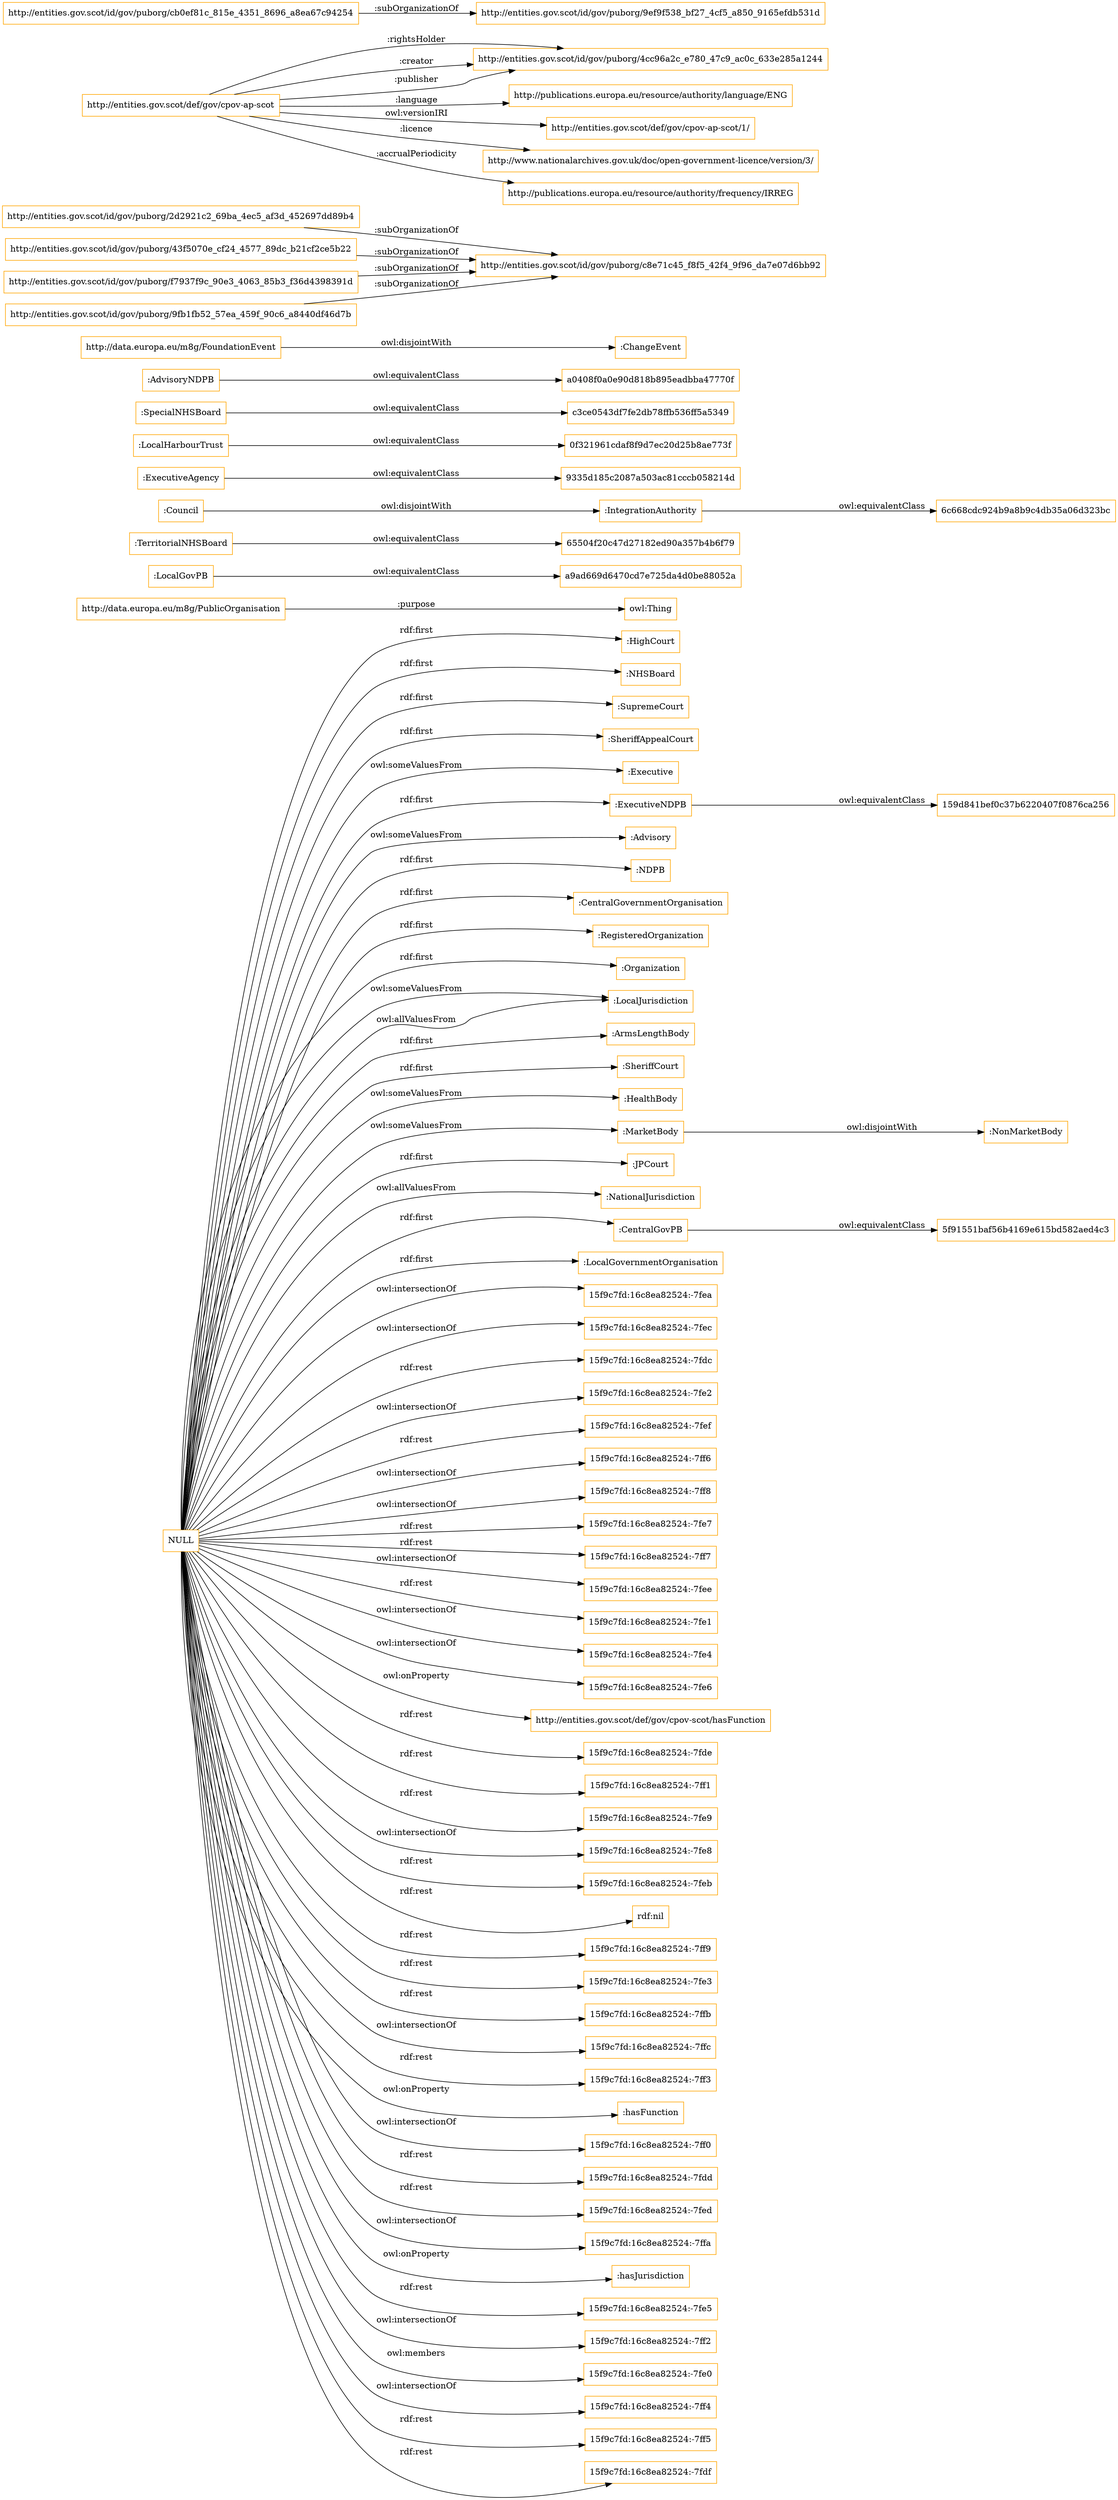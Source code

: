 digraph ar2dtool_diagram { 
rankdir=LR;
size="1501"
node [shape = rectangle, color="orange"]; ":HighCourt" ":NHSBoard" "http://data.europa.eu/m8g/PublicOrganisation" ":SupremeCourt" ":LocalGovPB" ":TerritorialNHSBoard" ":SheriffAppealCourt" ":Council" ":IntegrationAuthority" ":Executive" ":ExecutiveNDPB" "65504f20c47d27182ed90a357b4b6f79" ":Advisory" ":NDPB" ":CentralGovernmentOrganisation" ":RegisteredOrganization" "6c668cdc924b9a8b9c4db35a06d323bc" ":Organization" "5f91551baf56b4169e615bd582aed4c3" ":NonMarketBody" ":ExecutiveAgency" "159d841bef0c37b6220407f0876ca256" "a9ad669d6470cd7e725da4d0be88052a" "9335d185c2087a503ac81cccb058214d" ":LocalHarbourTrust" ":LocalJurisdiction" "c3ce0543df7fe2db78ffb536ff5a5349" "0f321961cdaf8f9d7ec20d25b8ae773f" ":ArmsLengthBody" ":SheriffCourt" "a0408f0a0e90d818b895eadbba47770f" ":HealthBody" ":AdvisoryNDPB" ":MarketBody" ":JPCourt" ":NationalJurisdiction" "http://data.europa.eu/m8g/FoundationEvent" ":ChangeEvent" ":SpecialNHSBoard" ":CentralGovPB" ":LocalGovernmentOrganisation" ; /*classes style*/
	"NULL" -> ":ArmsLengthBody" [ label = "rdf:first" ];
	"NULL" -> ":SheriffCourt" [ label = "rdf:first" ];
	"NULL" -> "15f9c7fd:16c8ea82524:-7fea" [ label = "owl:intersectionOf" ];
	"NULL" -> ":HighCourt" [ label = "rdf:first" ];
	"NULL" -> "15f9c7fd:16c8ea82524:-7fec" [ label = "owl:intersectionOf" ];
	"NULL" -> "15f9c7fd:16c8ea82524:-7fdc" [ label = "rdf:rest" ];
	"NULL" -> "15f9c7fd:16c8ea82524:-7fe2" [ label = "owl:intersectionOf" ];
	"NULL" -> "15f9c7fd:16c8ea82524:-7fef" [ label = "rdf:rest" ];
	"NULL" -> "15f9c7fd:16c8ea82524:-7ff6" [ label = "owl:intersectionOf" ];
	"NULL" -> "15f9c7fd:16c8ea82524:-7ff8" [ label = "owl:intersectionOf" ];
	"NULL" -> "15f9c7fd:16c8ea82524:-7fe7" [ label = "rdf:rest" ];
	"NULL" -> ":NHSBoard" [ label = "rdf:first" ];
	"NULL" -> "15f9c7fd:16c8ea82524:-7ff7" [ label = "rdf:rest" ];
	"NULL" -> "15f9c7fd:16c8ea82524:-7fee" [ label = "owl:intersectionOf" ];
	"NULL" -> "15f9c7fd:16c8ea82524:-7fe1" [ label = "rdf:rest" ];
	"NULL" -> "15f9c7fd:16c8ea82524:-7fe4" [ label = "owl:intersectionOf" ];
	"NULL" -> ":SheriffAppealCourt" [ label = "rdf:first" ];
	"NULL" -> "15f9c7fd:16c8ea82524:-7fe6" [ label = "owl:intersectionOf" ];
	"NULL" -> ":RegisteredOrganization" [ label = "rdf:first" ];
	"NULL" -> ":ExecutiveNDPB" [ label = "rdf:first" ];
	"NULL" -> "http://entities.gov.scot/def/gov/cpov-scot/hasFunction" [ label = "owl:onProperty" ];
	"NULL" -> "15f9c7fd:16c8ea82524:-7fde" [ label = "rdf:rest" ];
	"NULL" -> "15f9c7fd:16c8ea82524:-7ff1" [ label = "rdf:rest" ];
	"NULL" -> ":LocalJurisdiction" [ label = "owl:someValuesFrom" ];
	"NULL" -> "15f9c7fd:16c8ea82524:-7fe9" [ label = "rdf:rest" ];
	"NULL" -> ":CentralGovPB" [ label = "rdf:first" ];
	"NULL" -> "15f9c7fd:16c8ea82524:-7fe8" [ label = "owl:intersectionOf" ];
	"NULL" -> "15f9c7fd:16c8ea82524:-7feb" [ label = "rdf:rest" ];
	"NULL" -> ":LocalJurisdiction" [ label = "owl:allValuesFrom" ];
	"NULL" -> "rdf:nil" [ label = "rdf:rest" ];
	"NULL" -> "15f9c7fd:16c8ea82524:-7ff9" [ label = "rdf:rest" ];
	"NULL" -> ":SupremeCourt" [ label = "rdf:first" ];
	"NULL" -> "15f9c7fd:16c8ea82524:-7fe3" [ label = "rdf:rest" ];
	"NULL" -> "15f9c7fd:16c8ea82524:-7ffb" [ label = "rdf:rest" ];
	"NULL" -> "15f9c7fd:16c8ea82524:-7ffc" [ label = "owl:intersectionOf" ];
	"NULL" -> ":NationalJurisdiction" [ label = "owl:allValuesFrom" ];
	"NULL" -> ":CentralGovernmentOrganisation" [ label = "rdf:first" ];
	"NULL" -> "15f9c7fd:16c8ea82524:-7ff3" [ label = "rdf:rest" ];
	"NULL" -> ":hasFunction" [ label = "owl:onProperty" ];
	"NULL" -> "15f9c7fd:16c8ea82524:-7ff0" [ label = "owl:intersectionOf" ];
	"NULL" -> "15f9c7fd:16c8ea82524:-7fdd" [ label = "rdf:rest" ];
	"NULL" -> "15f9c7fd:16c8ea82524:-7fed" [ label = "rdf:rest" ];
	"NULL" -> "15f9c7fd:16c8ea82524:-7ffa" [ label = "owl:intersectionOf" ];
	"NULL" -> ":MarketBody" [ label = "owl:someValuesFrom" ];
	"NULL" -> ":hasJurisdiction" [ label = "owl:onProperty" ];
	"NULL" -> ":Executive" [ label = "owl:someValuesFrom" ];
	"NULL" -> "15f9c7fd:16c8ea82524:-7fe5" [ label = "rdf:rest" ];
	"NULL" -> ":LocalGovernmentOrganisation" [ label = "rdf:first" ];
	"NULL" -> ":HealthBody" [ label = "owl:someValuesFrom" ];
	"NULL" -> ":JPCourt" [ label = "rdf:first" ];
	"NULL" -> "15f9c7fd:16c8ea82524:-7ff2" [ label = "owl:intersectionOf" ];
	"NULL" -> "15f9c7fd:16c8ea82524:-7fe0" [ label = "owl:members" ];
	"NULL" -> "15f9c7fd:16c8ea82524:-7ff4" [ label = "owl:intersectionOf" ];
	"NULL" -> ":NDPB" [ label = "rdf:first" ];
	"NULL" -> "15f9c7fd:16c8ea82524:-7ff5" [ label = "rdf:rest" ];
	"NULL" -> ":Organization" [ label = "rdf:first" ];
	"NULL" -> ":Advisory" [ label = "owl:someValuesFrom" ];
	"NULL" -> "15f9c7fd:16c8ea82524:-7fdf" [ label = "rdf:rest" ];
	":TerritorialNHSBoard" -> "65504f20c47d27182ed90a357b4b6f79" [ label = "owl:equivalentClass" ];
	":LocalGovPB" -> "a9ad669d6470cd7e725da4d0be88052a" [ label = "owl:equivalentClass" ];
	"http://entities.gov.scot/id/gov/puborg/2d2921c2_69ba_4ec5_af3d_452697dd89b4" -> "http://entities.gov.scot/id/gov/puborg/c8e71c45_f8f5_42f4_9f96_da7e07d6bb92" [ label = ":subOrganizationOf" ];
	":SpecialNHSBoard" -> "c3ce0543df7fe2db78ffb536ff5a5349" [ label = "owl:equivalentClass" ];
	":AdvisoryNDPB" -> "a0408f0a0e90d818b895eadbba47770f" [ label = "owl:equivalentClass" ];
	":IntegrationAuthority" -> "6c668cdc924b9a8b9c4db35a06d323bc" [ label = "owl:equivalentClass" ];
	":LocalHarbourTrust" -> "0f321961cdaf8f9d7ec20d25b8ae773f" [ label = "owl:equivalentClass" ];
	"http://entities.gov.scot/id/gov/puborg/43f5070e_cf24_4577_89dc_b21cf2ce5b22" -> "http://entities.gov.scot/id/gov/puborg/c8e71c45_f8f5_42f4_9f96_da7e07d6bb92" [ label = ":subOrganizationOf" ];
	"http://entities.gov.scot/def/gov/cpov-ap-scot" -> "http://entities.gov.scot/id/gov/puborg/4cc96a2c_e780_47c9_ac0c_633e285a1244" [ label = ":rightsHolder" ];
	"http://entities.gov.scot/def/gov/cpov-ap-scot" -> "http://publications.europa.eu/resource/authority/language/ENG" [ label = ":language" ];
	"http://entities.gov.scot/def/gov/cpov-ap-scot" -> "http://entities.gov.scot/id/gov/puborg/4cc96a2c_e780_47c9_ac0c_633e285a1244" [ label = ":creator" ];
	"http://entities.gov.scot/def/gov/cpov-ap-scot" -> "http://entities.gov.scot/def/gov/cpov-ap-scot/1/" [ label = "owl:versionIRI" ];
	"http://entities.gov.scot/def/gov/cpov-ap-scot" -> "http://entities.gov.scot/id/gov/puborg/4cc96a2c_e780_47c9_ac0c_633e285a1244" [ label = ":publisher" ];
	"http://entities.gov.scot/def/gov/cpov-ap-scot" -> "http://www.nationalarchives.gov.uk/doc/open-government-licence/version/3/" [ label = ":licence" ];
	"http://entities.gov.scot/def/gov/cpov-ap-scot" -> "http://publications.europa.eu/resource/authority/frequency/IRREG" [ label = ":accrualPeriodicity" ];
	":ExecutiveAgency" -> "9335d185c2087a503ac81cccb058214d" [ label = "owl:equivalentClass" ];
	":ExecutiveNDPB" -> "159d841bef0c37b6220407f0876ca256" [ label = "owl:equivalentClass" ];
	":MarketBody" -> ":NonMarketBody" [ label = "owl:disjointWith" ];
	"http://entities.gov.scot/id/gov/puborg/cb0ef81c_815e_4351_8696_a8ea67c94254" -> "http://entities.gov.scot/id/gov/puborg/9ef9f538_bf27_4cf5_a850_9165efdb531d" [ label = ":subOrganizationOf" ];
	"http://data.europa.eu/m8g/FoundationEvent" -> ":ChangeEvent" [ label = "owl:disjointWith" ];
	":CentralGovPB" -> "5f91551baf56b4169e615bd582aed4c3" [ label = "owl:equivalentClass" ];
	"http://entities.gov.scot/id/gov/puborg/f7937f9c_90e3_4063_85b3_f36d4398391d" -> "http://entities.gov.scot/id/gov/puborg/c8e71c45_f8f5_42f4_9f96_da7e07d6bb92" [ label = ":subOrganizationOf" ];
	":Council" -> ":IntegrationAuthority" [ label = "owl:disjointWith" ];
	"http://entities.gov.scot/id/gov/puborg/9fb1fb52_57ea_459f_90c6_a8440df46d7b" -> "http://entities.gov.scot/id/gov/puborg/c8e71c45_f8f5_42f4_9f96_da7e07d6bb92" [ label = ":subOrganizationOf" ];
	"http://data.europa.eu/m8g/PublicOrganisation" -> "owl:Thing" [ label = ":purpose" ];

}
